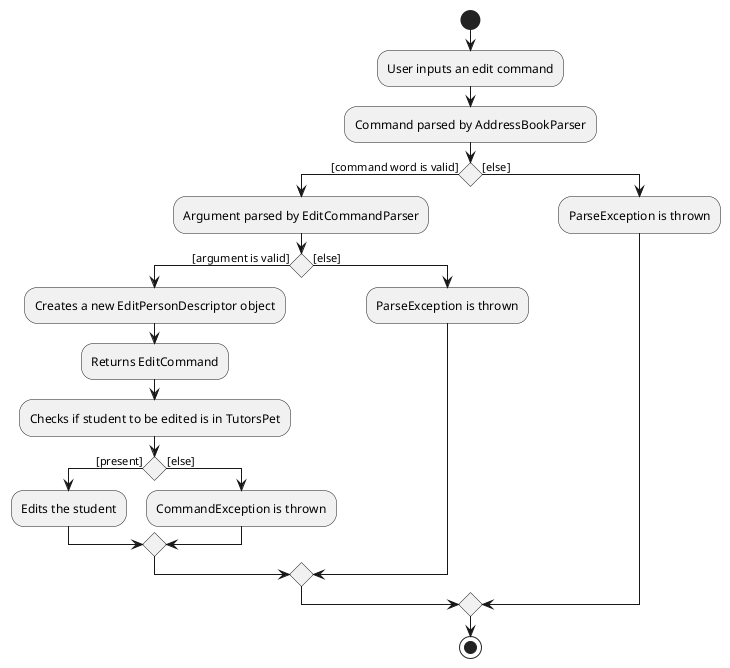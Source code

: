 @startuml
'https://plantuml.com/activity-diagram-beta

start
:User inputs an edit command;
:Command parsed by AddressBookParser;

if () then ([command word is valid])
    :Argument parsed by EditCommandParser;
    if () then ([argument is valid])
        :Creates a new EditPersonDescriptor object;
        :Returns EditCommand;
        :Checks if student to be edited is in TutorsPet;
        if () then ([present])
            :Edits the student;
        else ([else])
            :CommandException is thrown;
        endif
    else ([else])
        :ParseException is thrown;
    endif
else ([else])
    :ParseException is thrown;
endif

stop

@enduml
